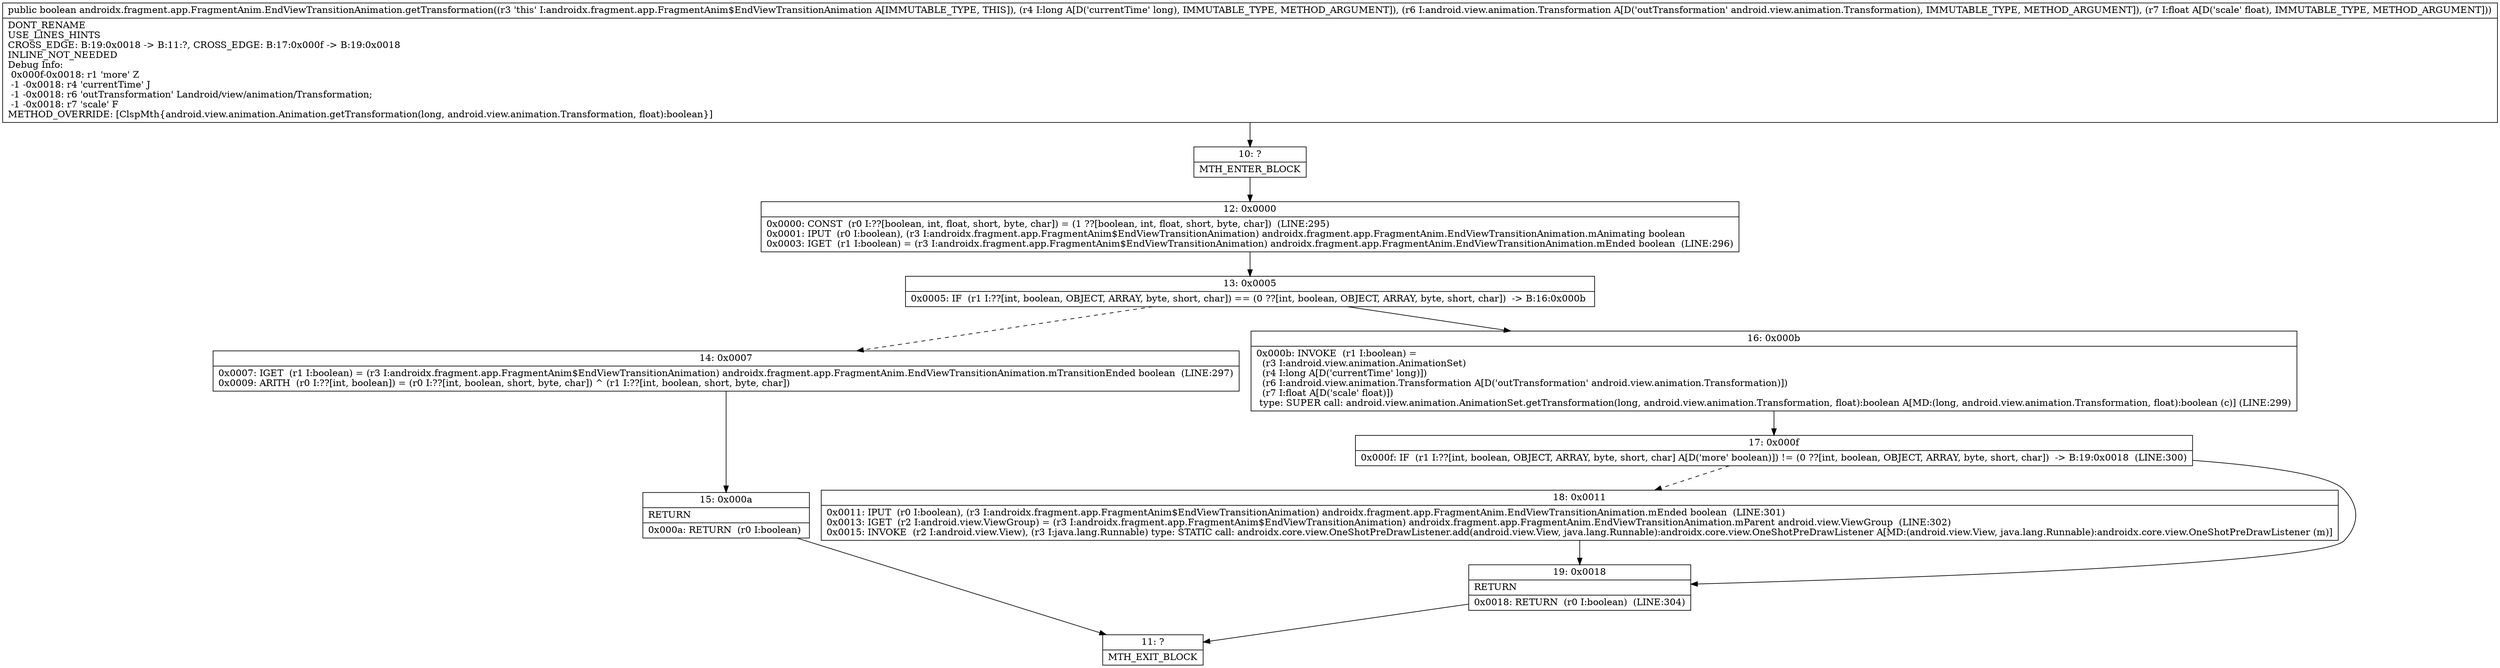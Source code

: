 digraph "CFG forandroidx.fragment.app.FragmentAnim.EndViewTransitionAnimation.getTransformation(JLandroid\/view\/animation\/Transformation;F)Z" {
Node_10 [shape=record,label="{10\:\ ?|MTH_ENTER_BLOCK\l}"];
Node_12 [shape=record,label="{12\:\ 0x0000|0x0000: CONST  (r0 I:??[boolean, int, float, short, byte, char]) = (1 ??[boolean, int, float, short, byte, char])  (LINE:295)\l0x0001: IPUT  (r0 I:boolean), (r3 I:androidx.fragment.app.FragmentAnim$EndViewTransitionAnimation) androidx.fragment.app.FragmentAnim.EndViewTransitionAnimation.mAnimating boolean \l0x0003: IGET  (r1 I:boolean) = (r3 I:androidx.fragment.app.FragmentAnim$EndViewTransitionAnimation) androidx.fragment.app.FragmentAnim.EndViewTransitionAnimation.mEnded boolean  (LINE:296)\l}"];
Node_13 [shape=record,label="{13\:\ 0x0005|0x0005: IF  (r1 I:??[int, boolean, OBJECT, ARRAY, byte, short, char]) == (0 ??[int, boolean, OBJECT, ARRAY, byte, short, char])  \-\> B:16:0x000b \l}"];
Node_14 [shape=record,label="{14\:\ 0x0007|0x0007: IGET  (r1 I:boolean) = (r3 I:androidx.fragment.app.FragmentAnim$EndViewTransitionAnimation) androidx.fragment.app.FragmentAnim.EndViewTransitionAnimation.mTransitionEnded boolean  (LINE:297)\l0x0009: ARITH  (r0 I:??[int, boolean]) = (r0 I:??[int, boolean, short, byte, char]) ^ (r1 I:??[int, boolean, short, byte, char]) \l}"];
Node_15 [shape=record,label="{15\:\ 0x000a|RETURN\l|0x000a: RETURN  (r0 I:boolean) \l}"];
Node_11 [shape=record,label="{11\:\ ?|MTH_EXIT_BLOCK\l}"];
Node_16 [shape=record,label="{16\:\ 0x000b|0x000b: INVOKE  (r1 I:boolean) = \l  (r3 I:android.view.animation.AnimationSet)\l  (r4 I:long A[D('currentTime' long)])\l  (r6 I:android.view.animation.Transformation A[D('outTransformation' android.view.animation.Transformation)])\l  (r7 I:float A[D('scale' float)])\l type: SUPER call: android.view.animation.AnimationSet.getTransformation(long, android.view.animation.Transformation, float):boolean A[MD:(long, android.view.animation.Transformation, float):boolean (c)] (LINE:299)\l}"];
Node_17 [shape=record,label="{17\:\ 0x000f|0x000f: IF  (r1 I:??[int, boolean, OBJECT, ARRAY, byte, short, char] A[D('more' boolean)]) != (0 ??[int, boolean, OBJECT, ARRAY, byte, short, char])  \-\> B:19:0x0018  (LINE:300)\l}"];
Node_18 [shape=record,label="{18\:\ 0x0011|0x0011: IPUT  (r0 I:boolean), (r3 I:androidx.fragment.app.FragmentAnim$EndViewTransitionAnimation) androidx.fragment.app.FragmentAnim.EndViewTransitionAnimation.mEnded boolean  (LINE:301)\l0x0013: IGET  (r2 I:android.view.ViewGroup) = (r3 I:androidx.fragment.app.FragmentAnim$EndViewTransitionAnimation) androidx.fragment.app.FragmentAnim.EndViewTransitionAnimation.mParent android.view.ViewGroup  (LINE:302)\l0x0015: INVOKE  (r2 I:android.view.View), (r3 I:java.lang.Runnable) type: STATIC call: androidx.core.view.OneShotPreDrawListener.add(android.view.View, java.lang.Runnable):androidx.core.view.OneShotPreDrawListener A[MD:(android.view.View, java.lang.Runnable):androidx.core.view.OneShotPreDrawListener (m)]\l}"];
Node_19 [shape=record,label="{19\:\ 0x0018|RETURN\l|0x0018: RETURN  (r0 I:boolean)  (LINE:304)\l}"];
MethodNode[shape=record,label="{public boolean androidx.fragment.app.FragmentAnim.EndViewTransitionAnimation.getTransformation((r3 'this' I:androidx.fragment.app.FragmentAnim$EndViewTransitionAnimation A[IMMUTABLE_TYPE, THIS]), (r4 I:long A[D('currentTime' long), IMMUTABLE_TYPE, METHOD_ARGUMENT]), (r6 I:android.view.animation.Transformation A[D('outTransformation' android.view.animation.Transformation), IMMUTABLE_TYPE, METHOD_ARGUMENT]), (r7 I:float A[D('scale' float), IMMUTABLE_TYPE, METHOD_ARGUMENT]))  | DONT_RENAME\lUSE_LINES_HINTS\lCROSS_EDGE: B:19:0x0018 \-\> B:11:?, CROSS_EDGE: B:17:0x000f \-\> B:19:0x0018\lINLINE_NOT_NEEDED\lDebug Info:\l  0x000f\-0x0018: r1 'more' Z\l  \-1 \-0x0018: r4 'currentTime' J\l  \-1 \-0x0018: r6 'outTransformation' Landroid\/view\/animation\/Transformation;\l  \-1 \-0x0018: r7 'scale' F\lMETHOD_OVERRIDE: [ClspMth\{android.view.animation.Animation.getTransformation(long, android.view.animation.Transformation, float):boolean\}]\l}"];
MethodNode -> Node_10;Node_10 -> Node_12;
Node_12 -> Node_13;
Node_13 -> Node_14[style=dashed];
Node_13 -> Node_16;
Node_14 -> Node_15;
Node_15 -> Node_11;
Node_16 -> Node_17;
Node_17 -> Node_18[style=dashed];
Node_17 -> Node_19;
Node_18 -> Node_19;
Node_19 -> Node_11;
}

